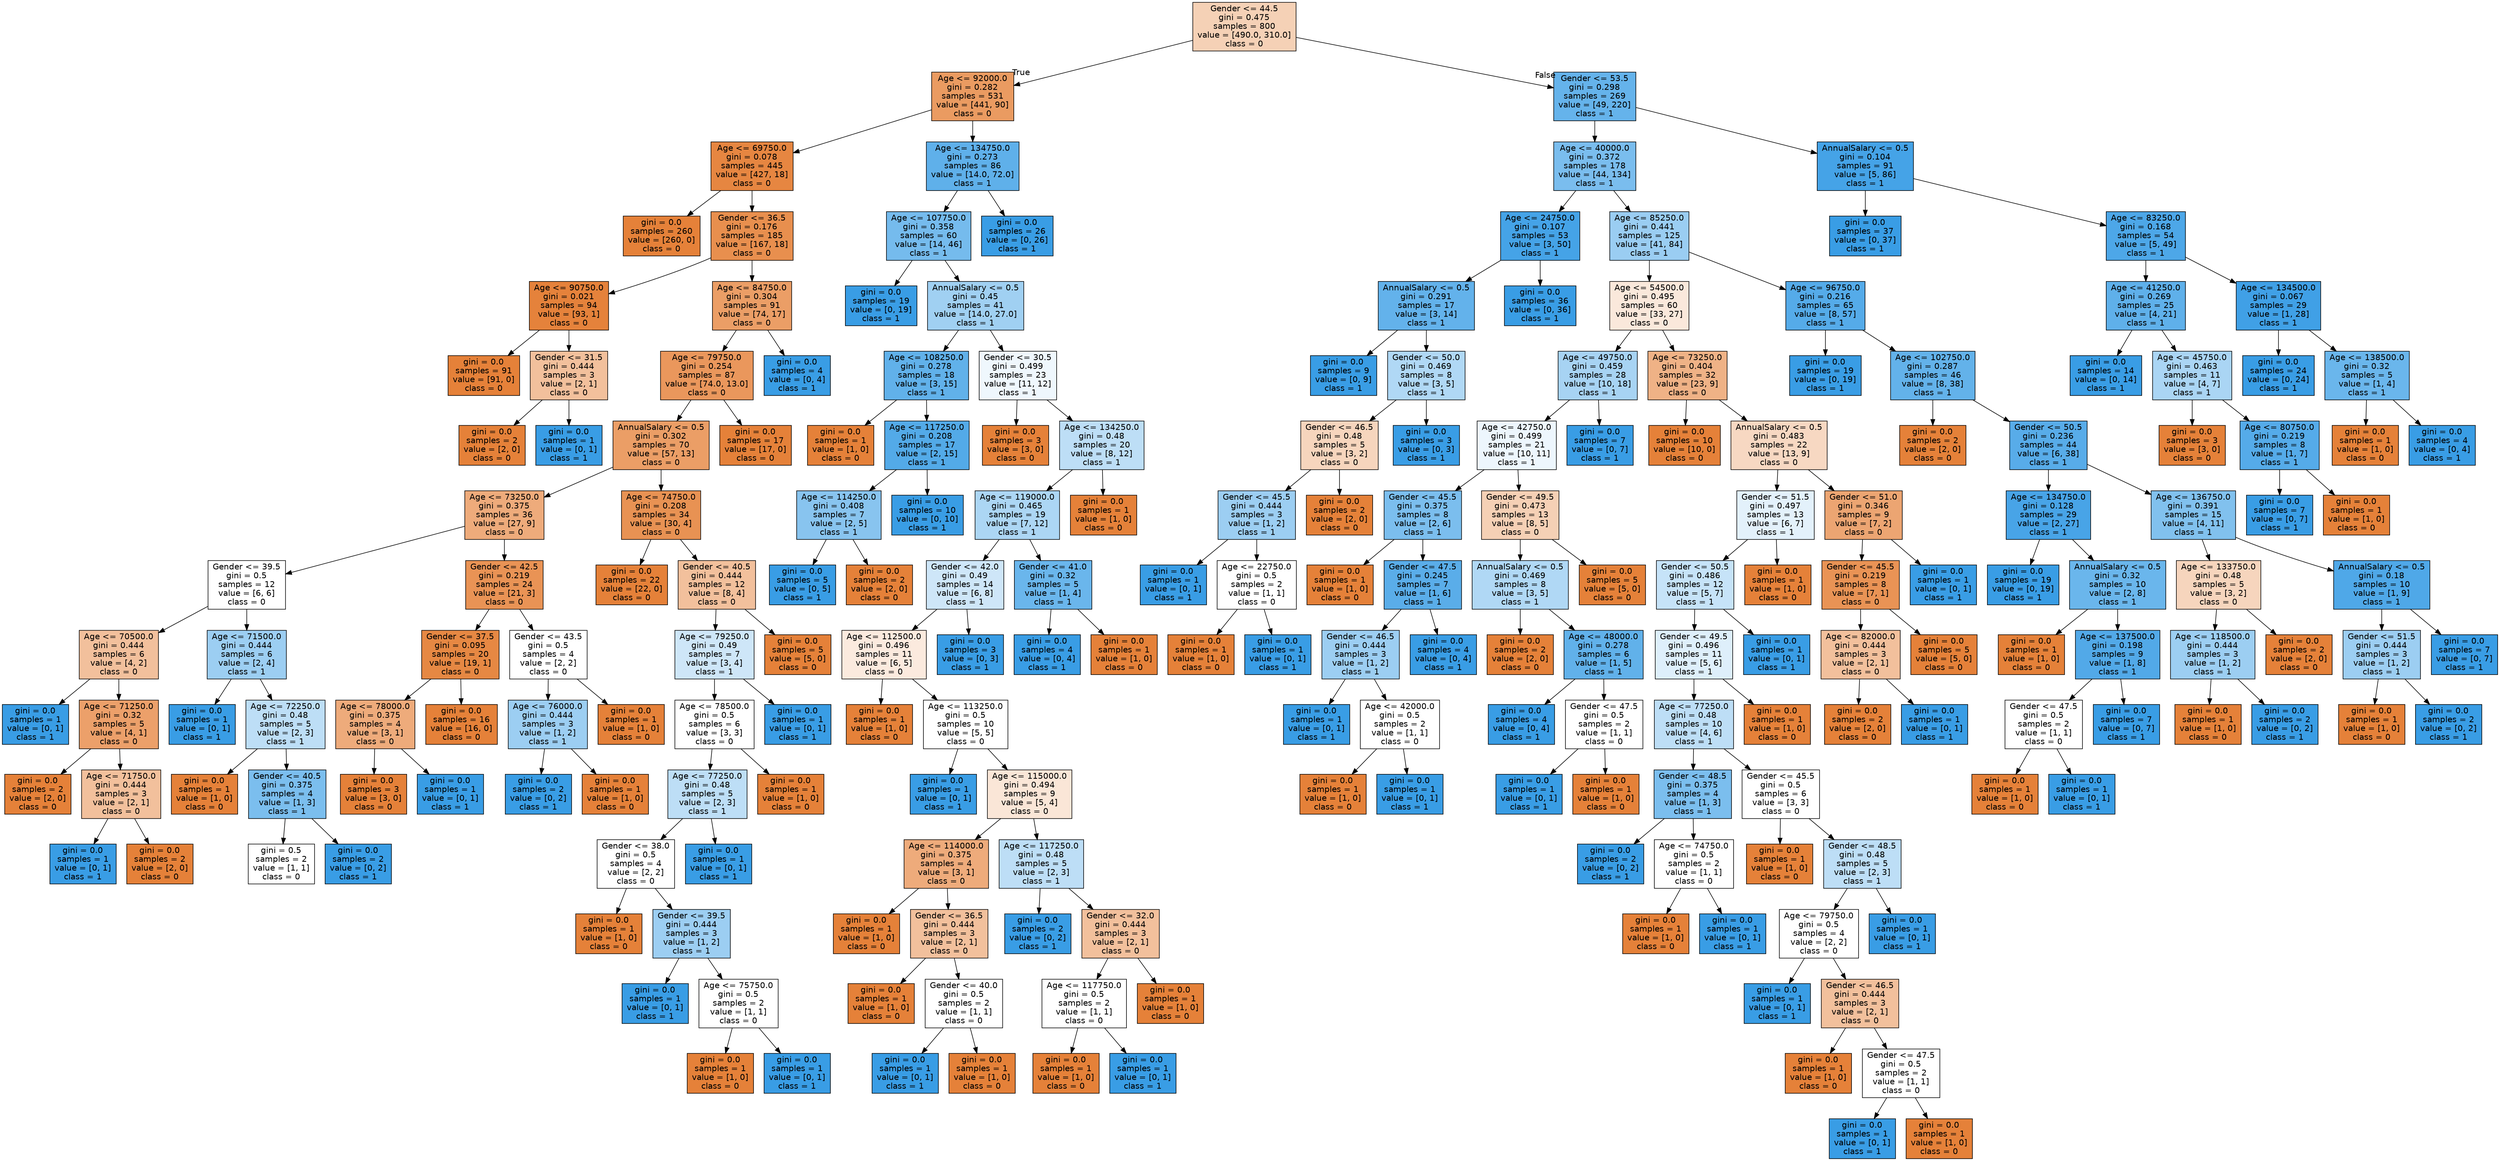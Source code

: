 digraph Tree {
node [shape=box, style="filled", color="black", fontname="helvetica"] ;
edge [fontname="helvetica"] ;
0 [label="Gender <= 44.5\ngini = 0.475\nsamples = 800\nvalue = [490.0, 310.0]\nclass = 0", fillcolor="#f5d1b6"] ;
1 [label="Age <= 92000.0\ngini = 0.282\nsamples = 531\nvalue = [441, 90]\nclass = 0", fillcolor="#ea9b61"] ;
0 -> 1 [labeldistance=2.5, labelangle=45, headlabel="True"] ;
2 [label="Age <= 69750.0\ngini = 0.078\nsamples = 445\nvalue = [427, 18]\nclass = 0", fillcolor="#e68641"] ;
1 -> 2 ;
3 [label="gini = 0.0\nsamples = 260\nvalue = [260, 0]\nclass = 0", fillcolor="#e58139"] ;
2 -> 3 ;
4 [label="Gender <= 36.5\ngini = 0.176\nsamples = 185\nvalue = [167, 18]\nclass = 0", fillcolor="#e88f4e"] ;
2 -> 4 ;
5 [label="Age <= 90750.0\ngini = 0.021\nsamples = 94\nvalue = [93, 1]\nclass = 0", fillcolor="#e5823b"] ;
4 -> 5 ;
6 [label="gini = 0.0\nsamples = 91\nvalue = [91, 0]\nclass = 0", fillcolor="#e58139"] ;
5 -> 6 ;
7 [label="Gender <= 31.5\ngini = 0.444\nsamples = 3\nvalue = [2, 1]\nclass = 0", fillcolor="#f2c09c"] ;
5 -> 7 ;
8 [label="gini = 0.0\nsamples = 2\nvalue = [2, 0]\nclass = 0", fillcolor="#e58139"] ;
7 -> 8 ;
9 [label="gini = 0.0\nsamples = 1\nvalue = [0, 1]\nclass = 1", fillcolor="#399de5"] ;
7 -> 9 ;
10 [label="Age <= 84750.0\ngini = 0.304\nsamples = 91\nvalue = [74, 17]\nclass = 0", fillcolor="#eb9e66"] ;
4 -> 10 ;
11 [label="Age <= 79750.0\ngini = 0.254\nsamples = 87\nvalue = [74.0, 13.0]\nclass = 0", fillcolor="#ea975c"] ;
10 -> 11 ;
12 [label="AnnualSalary <= 0.5\ngini = 0.302\nsamples = 70\nvalue = [57, 13]\nclass = 0", fillcolor="#eb9e66"] ;
11 -> 12 ;
13 [label="Age <= 73250.0\ngini = 0.375\nsamples = 36\nvalue = [27, 9]\nclass = 0", fillcolor="#eeab7b"] ;
12 -> 13 ;
14 [label="Gender <= 39.5\ngini = 0.5\nsamples = 12\nvalue = [6, 6]\nclass = 0", fillcolor="#ffffff"] ;
13 -> 14 ;
15 [label="Age <= 70500.0\ngini = 0.444\nsamples = 6\nvalue = [4, 2]\nclass = 0", fillcolor="#f2c09c"] ;
14 -> 15 ;
16 [label="gini = 0.0\nsamples = 1\nvalue = [0, 1]\nclass = 1", fillcolor="#399de5"] ;
15 -> 16 ;
17 [label="Age <= 71250.0\ngini = 0.32\nsamples = 5\nvalue = [4, 1]\nclass = 0", fillcolor="#eca06a"] ;
15 -> 17 ;
18 [label="gini = 0.0\nsamples = 2\nvalue = [2, 0]\nclass = 0", fillcolor="#e58139"] ;
17 -> 18 ;
19 [label="Age <= 71750.0\ngini = 0.444\nsamples = 3\nvalue = [2, 1]\nclass = 0", fillcolor="#f2c09c"] ;
17 -> 19 ;
20 [label="gini = 0.0\nsamples = 1\nvalue = [0, 1]\nclass = 1", fillcolor="#399de5"] ;
19 -> 20 ;
21 [label="gini = 0.0\nsamples = 2\nvalue = [2, 0]\nclass = 0", fillcolor="#e58139"] ;
19 -> 21 ;
22 [label="Age <= 71500.0\ngini = 0.444\nsamples = 6\nvalue = [2, 4]\nclass = 1", fillcolor="#9ccef2"] ;
14 -> 22 ;
23 [label="gini = 0.0\nsamples = 1\nvalue = [0, 1]\nclass = 1", fillcolor="#399de5"] ;
22 -> 23 ;
24 [label="Age <= 72250.0\ngini = 0.48\nsamples = 5\nvalue = [2, 3]\nclass = 1", fillcolor="#bddef6"] ;
22 -> 24 ;
25 [label="gini = 0.0\nsamples = 1\nvalue = [1, 0]\nclass = 0", fillcolor="#e58139"] ;
24 -> 25 ;
26 [label="Gender <= 40.5\ngini = 0.375\nsamples = 4\nvalue = [1, 3]\nclass = 1", fillcolor="#7bbeee"] ;
24 -> 26 ;
27 [label="gini = 0.5\nsamples = 2\nvalue = [1, 1]\nclass = 0", fillcolor="#ffffff"] ;
26 -> 27 ;
28 [label="gini = 0.0\nsamples = 2\nvalue = [0, 2]\nclass = 1", fillcolor="#399de5"] ;
26 -> 28 ;
29 [label="Gender <= 42.5\ngini = 0.219\nsamples = 24\nvalue = [21, 3]\nclass = 0", fillcolor="#e99355"] ;
13 -> 29 ;
30 [label="Gender <= 37.5\ngini = 0.095\nsamples = 20\nvalue = [19, 1]\nclass = 0", fillcolor="#e68843"] ;
29 -> 30 ;
31 [label="Age <= 78000.0\ngini = 0.375\nsamples = 4\nvalue = [3, 1]\nclass = 0", fillcolor="#eeab7b"] ;
30 -> 31 ;
32 [label="gini = 0.0\nsamples = 3\nvalue = [3, 0]\nclass = 0", fillcolor="#e58139"] ;
31 -> 32 ;
33 [label="gini = 0.0\nsamples = 1\nvalue = [0, 1]\nclass = 1", fillcolor="#399de5"] ;
31 -> 33 ;
34 [label="gini = 0.0\nsamples = 16\nvalue = [16, 0]\nclass = 0", fillcolor="#e58139"] ;
30 -> 34 ;
35 [label="Gender <= 43.5\ngini = 0.5\nsamples = 4\nvalue = [2, 2]\nclass = 0", fillcolor="#ffffff"] ;
29 -> 35 ;
36 [label="Age <= 76000.0\ngini = 0.444\nsamples = 3\nvalue = [1, 2]\nclass = 1", fillcolor="#9ccef2"] ;
35 -> 36 ;
37 [label="gini = 0.0\nsamples = 2\nvalue = [0, 2]\nclass = 1", fillcolor="#399de5"] ;
36 -> 37 ;
38 [label="gini = 0.0\nsamples = 1\nvalue = [1, 0]\nclass = 0", fillcolor="#e58139"] ;
36 -> 38 ;
39 [label="gini = 0.0\nsamples = 1\nvalue = [1, 0]\nclass = 0", fillcolor="#e58139"] ;
35 -> 39 ;
40 [label="Age <= 74750.0\ngini = 0.208\nsamples = 34\nvalue = [30, 4]\nclass = 0", fillcolor="#e89253"] ;
12 -> 40 ;
41 [label="gini = 0.0\nsamples = 22\nvalue = [22, 0]\nclass = 0", fillcolor="#e58139"] ;
40 -> 41 ;
42 [label="Gender <= 40.5\ngini = 0.444\nsamples = 12\nvalue = [8, 4]\nclass = 0", fillcolor="#f2c09c"] ;
40 -> 42 ;
43 [label="Age <= 79250.0\ngini = 0.49\nsamples = 7\nvalue = [3, 4]\nclass = 1", fillcolor="#cee6f8"] ;
42 -> 43 ;
44 [label="Age <= 78500.0\ngini = 0.5\nsamples = 6\nvalue = [3, 3]\nclass = 0", fillcolor="#ffffff"] ;
43 -> 44 ;
45 [label="Age <= 77250.0\ngini = 0.48\nsamples = 5\nvalue = [2, 3]\nclass = 1", fillcolor="#bddef6"] ;
44 -> 45 ;
46 [label="Gender <= 38.0\ngini = 0.5\nsamples = 4\nvalue = [2, 2]\nclass = 0", fillcolor="#ffffff"] ;
45 -> 46 ;
47 [label="gini = 0.0\nsamples = 1\nvalue = [1, 0]\nclass = 0", fillcolor="#e58139"] ;
46 -> 47 ;
48 [label="Gender <= 39.5\ngini = 0.444\nsamples = 3\nvalue = [1, 2]\nclass = 1", fillcolor="#9ccef2"] ;
46 -> 48 ;
49 [label="gini = 0.0\nsamples = 1\nvalue = [0, 1]\nclass = 1", fillcolor="#399de5"] ;
48 -> 49 ;
50 [label="Age <= 75750.0\ngini = 0.5\nsamples = 2\nvalue = [1, 1]\nclass = 0", fillcolor="#ffffff"] ;
48 -> 50 ;
51 [label="gini = 0.0\nsamples = 1\nvalue = [1, 0]\nclass = 0", fillcolor="#e58139"] ;
50 -> 51 ;
52 [label="gini = 0.0\nsamples = 1\nvalue = [0, 1]\nclass = 1", fillcolor="#399de5"] ;
50 -> 52 ;
53 [label="gini = 0.0\nsamples = 1\nvalue = [0, 1]\nclass = 1", fillcolor="#399de5"] ;
45 -> 53 ;
54 [label="gini = 0.0\nsamples = 1\nvalue = [1, 0]\nclass = 0", fillcolor="#e58139"] ;
44 -> 54 ;
55 [label="gini = 0.0\nsamples = 1\nvalue = [0, 1]\nclass = 1", fillcolor="#399de5"] ;
43 -> 55 ;
56 [label="gini = 0.0\nsamples = 5\nvalue = [5, 0]\nclass = 0", fillcolor="#e58139"] ;
42 -> 56 ;
57 [label="gini = 0.0\nsamples = 17\nvalue = [17, 0]\nclass = 0", fillcolor="#e58139"] ;
11 -> 57 ;
58 [label="gini = 0.0\nsamples = 4\nvalue = [0, 4]\nclass = 1", fillcolor="#399de5"] ;
10 -> 58 ;
59 [label="Age <= 134750.0\ngini = 0.273\nsamples = 86\nvalue = [14.0, 72.0]\nclass = 1", fillcolor="#5fb0ea"] ;
1 -> 59 ;
60 [label="Age <= 107750.0\ngini = 0.358\nsamples = 60\nvalue = [14, 46]\nclass = 1", fillcolor="#75bbed"] ;
59 -> 60 ;
61 [label="gini = 0.0\nsamples = 19\nvalue = [0, 19]\nclass = 1", fillcolor="#399de5"] ;
60 -> 61 ;
62 [label="AnnualSalary <= 0.5\ngini = 0.45\nsamples = 41\nvalue = [14.0, 27.0]\nclass = 1", fillcolor="#a0d0f2"] ;
60 -> 62 ;
63 [label="Age <= 108250.0\ngini = 0.278\nsamples = 18\nvalue = [3, 15]\nclass = 1", fillcolor="#61b1ea"] ;
62 -> 63 ;
64 [label="gini = 0.0\nsamples = 1\nvalue = [1, 0]\nclass = 0", fillcolor="#e58139"] ;
63 -> 64 ;
65 [label="Age <= 117250.0\ngini = 0.208\nsamples = 17\nvalue = [2, 15]\nclass = 1", fillcolor="#53aae8"] ;
63 -> 65 ;
66 [label="Age <= 114250.0\ngini = 0.408\nsamples = 7\nvalue = [2, 5]\nclass = 1", fillcolor="#88c4ef"] ;
65 -> 66 ;
67 [label="gini = 0.0\nsamples = 5\nvalue = [0, 5]\nclass = 1", fillcolor="#399de5"] ;
66 -> 67 ;
68 [label="gini = 0.0\nsamples = 2\nvalue = [2, 0]\nclass = 0", fillcolor="#e58139"] ;
66 -> 68 ;
69 [label="gini = 0.0\nsamples = 10\nvalue = [0, 10]\nclass = 1", fillcolor="#399de5"] ;
65 -> 69 ;
70 [label="Gender <= 30.5\ngini = 0.499\nsamples = 23\nvalue = [11, 12]\nclass = 1", fillcolor="#eff7fd"] ;
62 -> 70 ;
71 [label="gini = 0.0\nsamples = 3\nvalue = [3, 0]\nclass = 0", fillcolor="#e58139"] ;
70 -> 71 ;
72 [label="Age <= 134250.0\ngini = 0.48\nsamples = 20\nvalue = [8, 12]\nclass = 1", fillcolor="#bddef6"] ;
70 -> 72 ;
73 [label="Age <= 119000.0\ngini = 0.465\nsamples = 19\nvalue = [7, 12]\nclass = 1", fillcolor="#acd6f4"] ;
72 -> 73 ;
74 [label="Gender <= 42.0\ngini = 0.49\nsamples = 14\nvalue = [6, 8]\nclass = 1", fillcolor="#cee6f8"] ;
73 -> 74 ;
75 [label="Age <= 112500.0\ngini = 0.496\nsamples = 11\nvalue = [6, 5]\nclass = 0", fillcolor="#fbeade"] ;
74 -> 75 ;
76 [label="gini = 0.0\nsamples = 1\nvalue = [1, 0]\nclass = 0", fillcolor="#e58139"] ;
75 -> 76 ;
77 [label="Age <= 113250.0\ngini = 0.5\nsamples = 10\nvalue = [5, 5]\nclass = 0", fillcolor="#ffffff"] ;
75 -> 77 ;
78 [label="gini = 0.0\nsamples = 1\nvalue = [0, 1]\nclass = 1", fillcolor="#399de5"] ;
77 -> 78 ;
79 [label="Age <= 115000.0\ngini = 0.494\nsamples = 9\nvalue = [5, 4]\nclass = 0", fillcolor="#fae6d7"] ;
77 -> 79 ;
80 [label="Age <= 114000.0\ngini = 0.375\nsamples = 4\nvalue = [3, 1]\nclass = 0", fillcolor="#eeab7b"] ;
79 -> 80 ;
81 [label="gini = 0.0\nsamples = 1\nvalue = [1, 0]\nclass = 0", fillcolor="#e58139"] ;
80 -> 81 ;
82 [label="Gender <= 36.5\ngini = 0.444\nsamples = 3\nvalue = [2, 1]\nclass = 0", fillcolor="#f2c09c"] ;
80 -> 82 ;
83 [label="gini = 0.0\nsamples = 1\nvalue = [1, 0]\nclass = 0", fillcolor="#e58139"] ;
82 -> 83 ;
84 [label="Gender <= 40.0\ngini = 0.5\nsamples = 2\nvalue = [1, 1]\nclass = 0", fillcolor="#ffffff"] ;
82 -> 84 ;
85 [label="gini = 0.0\nsamples = 1\nvalue = [0, 1]\nclass = 1", fillcolor="#399de5"] ;
84 -> 85 ;
86 [label="gini = 0.0\nsamples = 1\nvalue = [1, 0]\nclass = 0", fillcolor="#e58139"] ;
84 -> 86 ;
87 [label="Age <= 117250.0\ngini = 0.48\nsamples = 5\nvalue = [2, 3]\nclass = 1", fillcolor="#bddef6"] ;
79 -> 87 ;
88 [label="gini = 0.0\nsamples = 2\nvalue = [0, 2]\nclass = 1", fillcolor="#399de5"] ;
87 -> 88 ;
89 [label="Gender <= 32.0\ngini = 0.444\nsamples = 3\nvalue = [2, 1]\nclass = 0", fillcolor="#f2c09c"] ;
87 -> 89 ;
90 [label="Age <= 117750.0\ngini = 0.5\nsamples = 2\nvalue = [1, 1]\nclass = 0", fillcolor="#ffffff"] ;
89 -> 90 ;
91 [label="gini = 0.0\nsamples = 1\nvalue = [1, 0]\nclass = 0", fillcolor="#e58139"] ;
90 -> 91 ;
92 [label="gini = 0.0\nsamples = 1\nvalue = [0, 1]\nclass = 1", fillcolor="#399de5"] ;
90 -> 92 ;
93 [label="gini = 0.0\nsamples = 1\nvalue = [1, 0]\nclass = 0", fillcolor="#e58139"] ;
89 -> 93 ;
94 [label="gini = 0.0\nsamples = 3\nvalue = [0, 3]\nclass = 1", fillcolor="#399de5"] ;
74 -> 94 ;
95 [label="Gender <= 41.0\ngini = 0.32\nsamples = 5\nvalue = [1, 4]\nclass = 1", fillcolor="#6ab6ec"] ;
73 -> 95 ;
96 [label="gini = 0.0\nsamples = 4\nvalue = [0, 4]\nclass = 1", fillcolor="#399de5"] ;
95 -> 96 ;
97 [label="gini = 0.0\nsamples = 1\nvalue = [1, 0]\nclass = 0", fillcolor="#e58139"] ;
95 -> 97 ;
98 [label="gini = 0.0\nsamples = 1\nvalue = [1, 0]\nclass = 0", fillcolor="#e58139"] ;
72 -> 98 ;
99 [label="gini = 0.0\nsamples = 26\nvalue = [0, 26]\nclass = 1", fillcolor="#399de5"] ;
59 -> 99 ;
100 [label="Gender <= 53.5\ngini = 0.298\nsamples = 269\nvalue = [49, 220]\nclass = 1", fillcolor="#65b3eb"] ;
0 -> 100 [labeldistance=2.5, labelangle=-45, headlabel="False"] ;
101 [label="Age <= 40000.0\ngini = 0.372\nsamples = 178\nvalue = [44, 134]\nclass = 1", fillcolor="#7abdee"] ;
100 -> 101 ;
102 [label="Age <= 24750.0\ngini = 0.107\nsamples = 53\nvalue = [3, 50]\nclass = 1", fillcolor="#45a3e7"] ;
101 -> 102 ;
103 [label="AnnualSalary <= 0.5\ngini = 0.291\nsamples = 17\nvalue = [3, 14]\nclass = 1", fillcolor="#63b2eb"] ;
102 -> 103 ;
104 [label="gini = 0.0\nsamples = 9\nvalue = [0, 9]\nclass = 1", fillcolor="#399de5"] ;
103 -> 104 ;
105 [label="Gender <= 50.0\ngini = 0.469\nsamples = 8\nvalue = [3, 5]\nclass = 1", fillcolor="#b0d8f5"] ;
103 -> 105 ;
106 [label="Gender <= 46.5\ngini = 0.48\nsamples = 5\nvalue = [3, 2]\nclass = 0", fillcolor="#f6d5bd"] ;
105 -> 106 ;
107 [label="Gender <= 45.5\ngini = 0.444\nsamples = 3\nvalue = [1, 2]\nclass = 1", fillcolor="#9ccef2"] ;
106 -> 107 ;
108 [label="gini = 0.0\nsamples = 1\nvalue = [0, 1]\nclass = 1", fillcolor="#399de5"] ;
107 -> 108 ;
109 [label="Age <= 22750.0\ngini = 0.5\nsamples = 2\nvalue = [1, 1]\nclass = 0", fillcolor="#ffffff"] ;
107 -> 109 ;
110 [label="gini = 0.0\nsamples = 1\nvalue = [1, 0]\nclass = 0", fillcolor="#e58139"] ;
109 -> 110 ;
111 [label="gini = 0.0\nsamples = 1\nvalue = [0, 1]\nclass = 1", fillcolor="#399de5"] ;
109 -> 111 ;
112 [label="gini = 0.0\nsamples = 2\nvalue = [2, 0]\nclass = 0", fillcolor="#e58139"] ;
106 -> 112 ;
113 [label="gini = 0.0\nsamples = 3\nvalue = [0, 3]\nclass = 1", fillcolor="#399de5"] ;
105 -> 113 ;
114 [label="gini = 0.0\nsamples = 36\nvalue = [0, 36]\nclass = 1", fillcolor="#399de5"] ;
102 -> 114 ;
115 [label="Age <= 85250.0\ngini = 0.441\nsamples = 125\nvalue = [41, 84]\nclass = 1", fillcolor="#9acdf2"] ;
101 -> 115 ;
116 [label="Age <= 54500.0\ngini = 0.495\nsamples = 60\nvalue = [33, 27]\nclass = 0", fillcolor="#fae8db"] ;
115 -> 116 ;
117 [label="Age <= 49750.0\ngini = 0.459\nsamples = 28\nvalue = [10, 18]\nclass = 1", fillcolor="#a7d3f3"] ;
116 -> 117 ;
118 [label="Age <= 42750.0\ngini = 0.499\nsamples = 21\nvalue = [10, 11]\nclass = 1", fillcolor="#edf6fd"] ;
117 -> 118 ;
119 [label="Gender <= 45.5\ngini = 0.375\nsamples = 8\nvalue = [2, 6]\nclass = 1", fillcolor="#7bbeee"] ;
118 -> 119 ;
120 [label="gini = 0.0\nsamples = 1\nvalue = [1, 0]\nclass = 0", fillcolor="#e58139"] ;
119 -> 120 ;
121 [label="Gender <= 47.5\ngini = 0.245\nsamples = 7\nvalue = [1, 6]\nclass = 1", fillcolor="#5aade9"] ;
119 -> 121 ;
122 [label="Gender <= 46.5\ngini = 0.444\nsamples = 3\nvalue = [1, 2]\nclass = 1", fillcolor="#9ccef2"] ;
121 -> 122 ;
123 [label="gini = 0.0\nsamples = 1\nvalue = [0, 1]\nclass = 1", fillcolor="#399de5"] ;
122 -> 123 ;
124 [label="Age <= 42000.0\ngini = 0.5\nsamples = 2\nvalue = [1, 1]\nclass = 0", fillcolor="#ffffff"] ;
122 -> 124 ;
125 [label="gini = 0.0\nsamples = 1\nvalue = [1, 0]\nclass = 0", fillcolor="#e58139"] ;
124 -> 125 ;
126 [label="gini = 0.0\nsamples = 1\nvalue = [0, 1]\nclass = 1", fillcolor="#399de5"] ;
124 -> 126 ;
127 [label="gini = 0.0\nsamples = 4\nvalue = [0, 4]\nclass = 1", fillcolor="#399de5"] ;
121 -> 127 ;
128 [label="Gender <= 49.5\ngini = 0.473\nsamples = 13\nvalue = [8, 5]\nclass = 0", fillcolor="#f5d0b5"] ;
118 -> 128 ;
129 [label="AnnualSalary <= 0.5\ngini = 0.469\nsamples = 8\nvalue = [3, 5]\nclass = 1", fillcolor="#b0d8f5"] ;
128 -> 129 ;
130 [label="gini = 0.0\nsamples = 2\nvalue = [2, 0]\nclass = 0", fillcolor="#e58139"] ;
129 -> 130 ;
131 [label="Age <= 48000.0\ngini = 0.278\nsamples = 6\nvalue = [1, 5]\nclass = 1", fillcolor="#61b1ea"] ;
129 -> 131 ;
132 [label="gini = 0.0\nsamples = 4\nvalue = [0, 4]\nclass = 1", fillcolor="#399de5"] ;
131 -> 132 ;
133 [label="Gender <= 47.5\ngini = 0.5\nsamples = 2\nvalue = [1, 1]\nclass = 0", fillcolor="#ffffff"] ;
131 -> 133 ;
134 [label="gini = 0.0\nsamples = 1\nvalue = [0, 1]\nclass = 1", fillcolor="#399de5"] ;
133 -> 134 ;
135 [label="gini = 0.0\nsamples = 1\nvalue = [1, 0]\nclass = 0", fillcolor="#e58139"] ;
133 -> 135 ;
136 [label="gini = 0.0\nsamples = 5\nvalue = [5, 0]\nclass = 0", fillcolor="#e58139"] ;
128 -> 136 ;
137 [label="gini = 0.0\nsamples = 7\nvalue = [0, 7]\nclass = 1", fillcolor="#399de5"] ;
117 -> 137 ;
138 [label="Age <= 73250.0\ngini = 0.404\nsamples = 32\nvalue = [23, 9]\nclass = 0", fillcolor="#efb286"] ;
116 -> 138 ;
139 [label="gini = 0.0\nsamples = 10\nvalue = [10, 0]\nclass = 0", fillcolor="#e58139"] ;
138 -> 139 ;
140 [label="AnnualSalary <= 0.5\ngini = 0.483\nsamples = 22\nvalue = [13, 9]\nclass = 0", fillcolor="#f7d8c2"] ;
138 -> 140 ;
141 [label="Gender <= 51.5\ngini = 0.497\nsamples = 13\nvalue = [6, 7]\nclass = 1", fillcolor="#e3f1fb"] ;
140 -> 141 ;
142 [label="Gender <= 50.5\ngini = 0.486\nsamples = 12\nvalue = [5, 7]\nclass = 1", fillcolor="#c6e3f8"] ;
141 -> 142 ;
143 [label="Gender <= 49.5\ngini = 0.496\nsamples = 11\nvalue = [5, 6]\nclass = 1", fillcolor="#deeffb"] ;
142 -> 143 ;
144 [label="Age <= 77250.0\ngini = 0.48\nsamples = 10\nvalue = [4, 6]\nclass = 1", fillcolor="#bddef6"] ;
143 -> 144 ;
145 [label="Gender <= 48.5\ngini = 0.375\nsamples = 4\nvalue = [1, 3]\nclass = 1", fillcolor="#7bbeee"] ;
144 -> 145 ;
146 [label="gini = 0.0\nsamples = 2\nvalue = [0, 2]\nclass = 1", fillcolor="#399de5"] ;
145 -> 146 ;
147 [label="Age <= 74750.0\ngini = 0.5\nsamples = 2\nvalue = [1, 1]\nclass = 0", fillcolor="#ffffff"] ;
145 -> 147 ;
148 [label="gini = 0.0\nsamples = 1\nvalue = [1, 0]\nclass = 0", fillcolor="#e58139"] ;
147 -> 148 ;
149 [label="gini = 0.0\nsamples = 1\nvalue = [0, 1]\nclass = 1", fillcolor="#399de5"] ;
147 -> 149 ;
150 [label="Gender <= 45.5\ngini = 0.5\nsamples = 6\nvalue = [3, 3]\nclass = 0", fillcolor="#ffffff"] ;
144 -> 150 ;
151 [label="gini = 0.0\nsamples = 1\nvalue = [1, 0]\nclass = 0", fillcolor="#e58139"] ;
150 -> 151 ;
152 [label="Gender <= 48.5\ngini = 0.48\nsamples = 5\nvalue = [2, 3]\nclass = 1", fillcolor="#bddef6"] ;
150 -> 152 ;
153 [label="Age <= 79750.0\ngini = 0.5\nsamples = 4\nvalue = [2, 2]\nclass = 0", fillcolor="#ffffff"] ;
152 -> 153 ;
154 [label="gini = 0.0\nsamples = 1\nvalue = [0, 1]\nclass = 1", fillcolor="#399de5"] ;
153 -> 154 ;
155 [label="Gender <= 46.5\ngini = 0.444\nsamples = 3\nvalue = [2, 1]\nclass = 0", fillcolor="#f2c09c"] ;
153 -> 155 ;
156 [label="gini = 0.0\nsamples = 1\nvalue = [1, 0]\nclass = 0", fillcolor="#e58139"] ;
155 -> 156 ;
157 [label="Gender <= 47.5\ngini = 0.5\nsamples = 2\nvalue = [1, 1]\nclass = 0", fillcolor="#ffffff"] ;
155 -> 157 ;
158 [label="gini = 0.0\nsamples = 1\nvalue = [0, 1]\nclass = 1", fillcolor="#399de5"] ;
157 -> 158 ;
159 [label="gini = 0.0\nsamples = 1\nvalue = [1, 0]\nclass = 0", fillcolor="#e58139"] ;
157 -> 159 ;
160 [label="gini = 0.0\nsamples = 1\nvalue = [0, 1]\nclass = 1", fillcolor="#399de5"] ;
152 -> 160 ;
161 [label="gini = 0.0\nsamples = 1\nvalue = [1, 0]\nclass = 0", fillcolor="#e58139"] ;
143 -> 161 ;
162 [label="gini = 0.0\nsamples = 1\nvalue = [0, 1]\nclass = 1", fillcolor="#399de5"] ;
142 -> 162 ;
163 [label="gini = 0.0\nsamples = 1\nvalue = [1, 0]\nclass = 0", fillcolor="#e58139"] ;
141 -> 163 ;
164 [label="Gender <= 51.0\ngini = 0.346\nsamples = 9\nvalue = [7, 2]\nclass = 0", fillcolor="#eca572"] ;
140 -> 164 ;
165 [label="Gender <= 45.5\ngini = 0.219\nsamples = 8\nvalue = [7, 1]\nclass = 0", fillcolor="#e99355"] ;
164 -> 165 ;
166 [label="Age <= 82000.0\ngini = 0.444\nsamples = 3\nvalue = [2, 1]\nclass = 0", fillcolor="#f2c09c"] ;
165 -> 166 ;
167 [label="gini = 0.0\nsamples = 2\nvalue = [2, 0]\nclass = 0", fillcolor="#e58139"] ;
166 -> 167 ;
168 [label="gini = 0.0\nsamples = 1\nvalue = [0, 1]\nclass = 1", fillcolor="#399de5"] ;
166 -> 168 ;
169 [label="gini = 0.0\nsamples = 5\nvalue = [5, 0]\nclass = 0", fillcolor="#e58139"] ;
165 -> 169 ;
170 [label="gini = 0.0\nsamples = 1\nvalue = [0, 1]\nclass = 1", fillcolor="#399de5"] ;
164 -> 170 ;
171 [label="Age <= 96750.0\ngini = 0.216\nsamples = 65\nvalue = [8, 57]\nclass = 1", fillcolor="#55abe9"] ;
115 -> 171 ;
172 [label="gini = 0.0\nsamples = 19\nvalue = [0, 19]\nclass = 1", fillcolor="#399de5"] ;
171 -> 172 ;
173 [label="Age <= 102750.0\ngini = 0.287\nsamples = 46\nvalue = [8, 38]\nclass = 1", fillcolor="#63b2ea"] ;
171 -> 173 ;
174 [label="gini = 0.0\nsamples = 2\nvalue = [2, 0]\nclass = 0", fillcolor="#e58139"] ;
173 -> 174 ;
175 [label="Gender <= 50.5\ngini = 0.236\nsamples = 44\nvalue = [6, 38]\nclass = 1", fillcolor="#58ace9"] ;
173 -> 175 ;
176 [label="Age <= 134750.0\ngini = 0.128\nsamples = 29\nvalue = [2, 27]\nclass = 1", fillcolor="#48a4e7"] ;
175 -> 176 ;
177 [label="gini = 0.0\nsamples = 19\nvalue = [0, 19]\nclass = 1", fillcolor="#399de5"] ;
176 -> 177 ;
178 [label="AnnualSalary <= 0.5\ngini = 0.32\nsamples = 10\nvalue = [2, 8]\nclass = 1", fillcolor="#6ab6ec"] ;
176 -> 178 ;
179 [label="gini = 0.0\nsamples = 1\nvalue = [1, 0]\nclass = 0", fillcolor="#e58139"] ;
178 -> 179 ;
180 [label="Age <= 137500.0\ngini = 0.198\nsamples = 9\nvalue = [1, 8]\nclass = 1", fillcolor="#52a9e8"] ;
178 -> 180 ;
181 [label="Gender <= 47.5\ngini = 0.5\nsamples = 2\nvalue = [1, 1]\nclass = 0", fillcolor="#ffffff"] ;
180 -> 181 ;
182 [label="gini = 0.0\nsamples = 1\nvalue = [1, 0]\nclass = 0", fillcolor="#e58139"] ;
181 -> 182 ;
183 [label="gini = 0.0\nsamples = 1\nvalue = [0, 1]\nclass = 1", fillcolor="#399de5"] ;
181 -> 183 ;
184 [label="gini = 0.0\nsamples = 7\nvalue = [0, 7]\nclass = 1", fillcolor="#399de5"] ;
180 -> 184 ;
185 [label="Age <= 136750.0\ngini = 0.391\nsamples = 15\nvalue = [4, 11]\nclass = 1", fillcolor="#81c1ee"] ;
175 -> 185 ;
186 [label="Age <= 133750.0\ngini = 0.48\nsamples = 5\nvalue = [3, 2]\nclass = 0", fillcolor="#f6d5bd"] ;
185 -> 186 ;
187 [label="Age <= 118500.0\ngini = 0.444\nsamples = 3\nvalue = [1, 2]\nclass = 1", fillcolor="#9ccef2"] ;
186 -> 187 ;
188 [label="gini = 0.0\nsamples = 1\nvalue = [1, 0]\nclass = 0", fillcolor="#e58139"] ;
187 -> 188 ;
189 [label="gini = 0.0\nsamples = 2\nvalue = [0, 2]\nclass = 1", fillcolor="#399de5"] ;
187 -> 189 ;
190 [label="gini = 0.0\nsamples = 2\nvalue = [2, 0]\nclass = 0", fillcolor="#e58139"] ;
186 -> 190 ;
191 [label="AnnualSalary <= 0.5\ngini = 0.18\nsamples = 10\nvalue = [1, 9]\nclass = 1", fillcolor="#4fa8e8"] ;
185 -> 191 ;
192 [label="Gender <= 51.5\ngini = 0.444\nsamples = 3\nvalue = [1, 2]\nclass = 1", fillcolor="#9ccef2"] ;
191 -> 192 ;
193 [label="gini = 0.0\nsamples = 1\nvalue = [1, 0]\nclass = 0", fillcolor="#e58139"] ;
192 -> 193 ;
194 [label="gini = 0.0\nsamples = 2\nvalue = [0, 2]\nclass = 1", fillcolor="#399de5"] ;
192 -> 194 ;
195 [label="gini = 0.0\nsamples = 7\nvalue = [0, 7]\nclass = 1", fillcolor="#399de5"] ;
191 -> 195 ;
196 [label="AnnualSalary <= 0.5\ngini = 0.104\nsamples = 91\nvalue = [5, 86]\nclass = 1", fillcolor="#45a3e7"] ;
100 -> 196 ;
197 [label="gini = 0.0\nsamples = 37\nvalue = [0, 37]\nclass = 1", fillcolor="#399de5"] ;
196 -> 197 ;
198 [label="Age <= 83250.0\ngini = 0.168\nsamples = 54\nvalue = [5, 49]\nclass = 1", fillcolor="#4da7e8"] ;
196 -> 198 ;
199 [label="Age <= 41250.0\ngini = 0.269\nsamples = 25\nvalue = [4, 21]\nclass = 1", fillcolor="#5fb0ea"] ;
198 -> 199 ;
200 [label="gini = 0.0\nsamples = 14\nvalue = [0, 14]\nclass = 1", fillcolor="#399de5"] ;
199 -> 200 ;
201 [label="Age <= 45750.0\ngini = 0.463\nsamples = 11\nvalue = [4, 7]\nclass = 1", fillcolor="#aad5f4"] ;
199 -> 201 ;
202 [label="gini = 0.0\nsamples = 3\nvalue = [3, 0]\nclass = 0", fillcolor="#e58139"] ;
201 -> 202 ;
203 [label="Age <= 80750.0\ngini = 0.219\nsamples = 8\nvalue = [1, 7]\nclass = 1", fillcolor="#55abe9"] ;
201 -> 203 ;
204 [label="gini = 0.0\nsamples = 7\nvalue = [0, 7]\nclass = 1", fillcolor="#399de5"] ;
203 -> 204 ;
205 [label="gini = 0.0\nsamples = 1\nvalue = [1, 0]\nclass = 0", fillcolor="#e58139"] ;
203 -> 205 ;
206 [label="Age <= 134500.0\ngini = 0.067\nsamples = 29\nvalue = [1, 28]\nclass = 1", fillcolor="#40a0e6"] ;
198 -> 206 ;
207 [label="gini = 0.0\nsamples = 24\nvalue = [0, 24]\nclass = 1", fillcolor="#399de5"] ;
206 -> 207 ;
208 [label="Age <= 138500.0\ngini = 0.32\nsamples = 5\nvalue = [1, 4]\nclass = 1", fillcolor="#6ab6ec"] ;
206 -> 208 ;
209 [label="gini = 0.0\nsamples = 1\nvalue = [1, 0]\nclass = 0", fillcolor="#e58139"] ;
208 -> 209 ;
210 [label="gini = 0.0\nsamples = 4\nvalue = [0, 4]\nclass = 1", fillcolor="#399de5"] ;
208 -> 210 ;
}